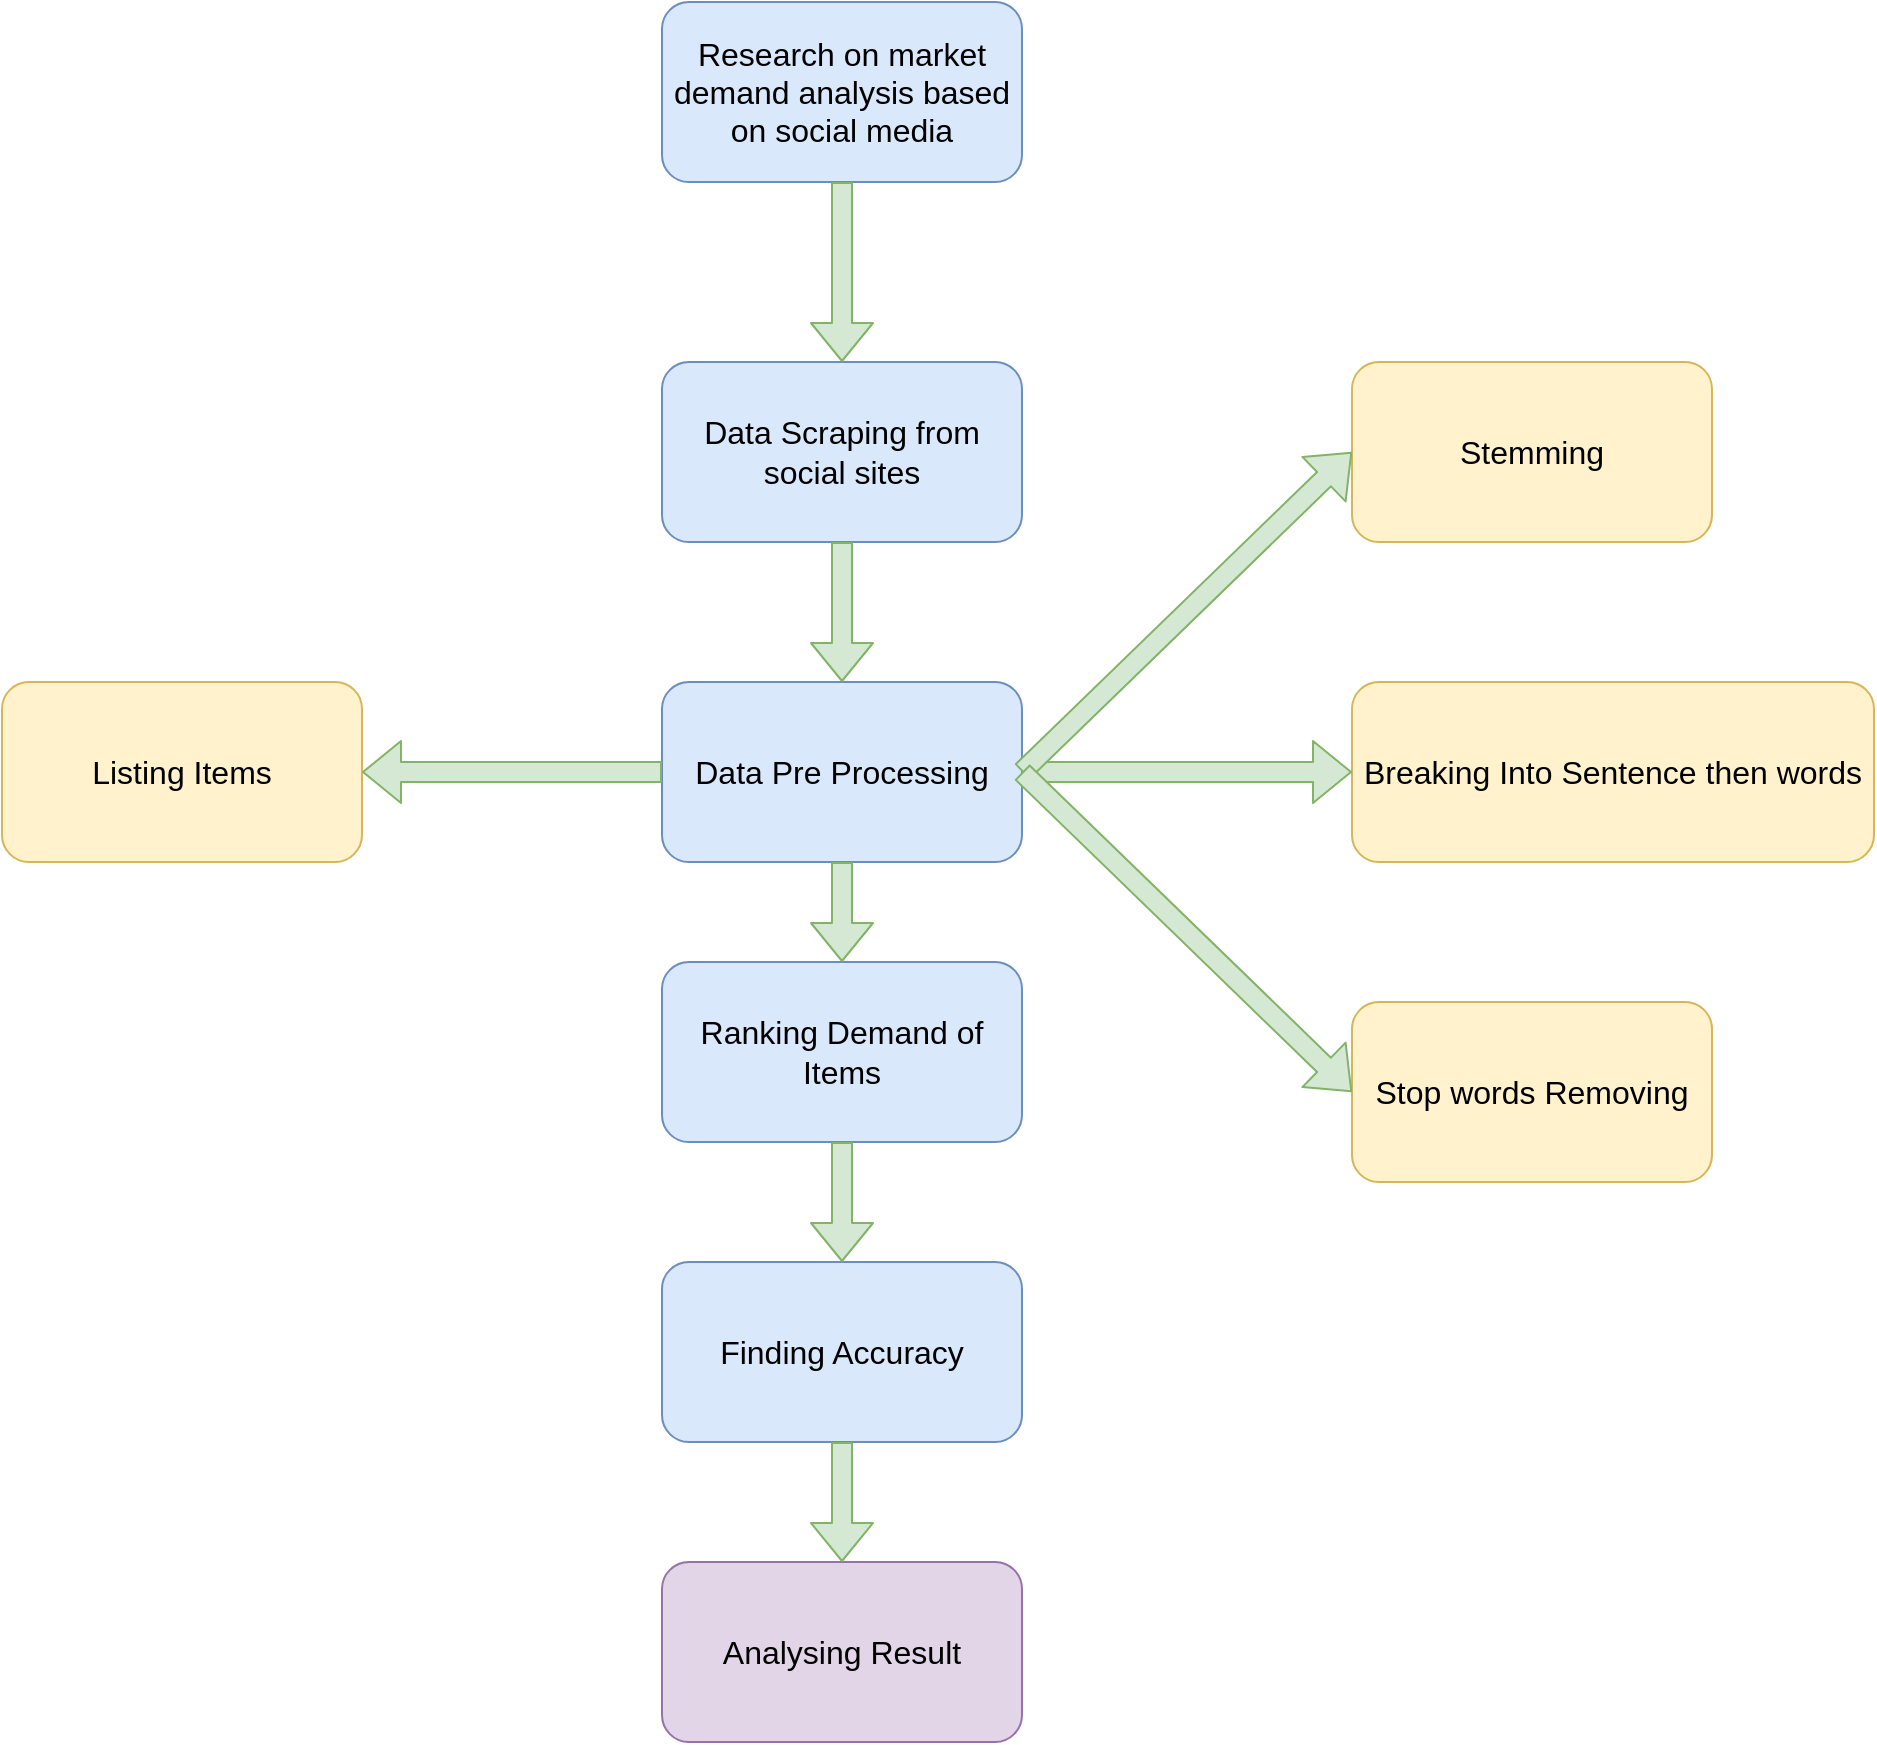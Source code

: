 <mxfile version="14.7.3" type="github">
  <diagram id="trqVNNFKbE0rPMfZ6qYy" name="Page-1">
    <mxGraphModel dx="1673" dy="934" grid="0" gridSize="10" guides="1" tooltips="1" connect="1" arrows="1" fold="1" page="1" pageScale="1" pageWidth="3300" pageHeight="4681" math="0" shadow="0">
      <root>
        <mxCell id="0" />
        <mxCell id="1" parent="0" />
        <mxCell id="bYEkVhQBBidk0pvIF7Lq-2" value="&lt;font style=&quot;font-size: 16px&quot;&gt;Research on market&lt;br&gt;demand analysis based on social media&lt;/font&gt;" style="rounded=1;whiteSpace=wrap;html=1;fillColor=#dae8fc;strokeColor=#6c8ebf;" vertex="1" parent="1">
          <mxGeometry x="750" y="110" width="180" height="90" as="geometry" />
        </mxCell>
        <mxCell id="bYEkVhQBBidk0pvIF7Lq-3" value="&lt;span style=&quot;font-size: 16px&quot;&gt;Data Scraping from social sites&lt;/span&gt;" style="rounded=1;whiteSpace=wrap;html=1;fillColor=#dae8fc;strokeColor=#6c8ebf;" vertex="1" parent="1">
          <mxGeometry x="750" y="290" width="180" height="90" as="geometry" />
        </mxCell>
        <mxCell id="bYEkVhQBBidk0pvIF7Lq-4" value="&lt;span style=&quot;font-size: 16px&quot;&gt;Stemming&lt;/span&gt;" style="rounded=1;whiteSpace=wrap;html=1;fillColor=#fff2cc;strokeColor=#d6b656;" vertex="1" parent="1">
          <mxGeometry x="1095" y="290" width="180" height="90" as="geometry" />
        </mxCell>
        <mxCell id="bYEkVhQBBidk0pvIF7Lq-5" value="&lt;span style=&quot;font-size: 16px&quot;&gt;Data Pre Processing&lt;/span&gt;" style="rounded=1;whiteSpace=wrap;html=1;fillColor=#dae8fc;strokeColor=#6c8ebf;" vertex="1" parent="1">
          <mxGeometry x="750" y="450" width="180" height="90" as="geometry" />
        </mxCell>
        <mxCell id="bYEkVhQBBidk0pvIF7Lq-6" value="&lt;span style=&quot;font-size: 16px&quot;&gt;Breaking Into Sentence then words&lt;/span&gt;" style="rounded=1;whiteSpace=wrap;html=1;fillColor=#fff2cc;strokeColor=#d6b656;" vertex="1" parent="1">
          <mxGeometry x="1095" y="450" width="261" height="90" as="geometry" />
        </mxCell>
        <mxCell id="bYEkVhQBBidk0pvIF7Lq-8" value="&lt;span style=&quot;font-size: 16px&quot;&gt;Stop words Removing&lt;/span&gt;" style="rounded=1;whiteSpace=wrap;html=1;fillColor=#fff2cc;strokeColor=#d6b656;" vertex="1" parent="1">
          <mxGeometry x="1095" y="610" width="180" height="90" as="geometry" />
        </mxCell>
        <mxCell id="bYEkVhQBBidk0pvIF7Lq-9" value="&lt;span style=&quot;font-size: 16px&quot;&gt;Ranking Demand of Items&lt;/span&gt;" style="rounded=1;whiteSpace=wrap;html=1;fillColor=#dae8fc;strokeColor=#6c8ebf;" vertex="1" parent="1">
          <mxGeometry x="750" y="590" width="180" height="90" as="geometry" />
        </mxCell>
        <mxCell id="bYEkVhQBBidk0pvIF7Lq-10" value="&lt;span style=&quot;font-size: 16px&quot;&gt;Finding Accuracy&lt;/span&gt;" style="rounded=1;whiteSpace=wrap;html=1;fillColor=#dae8fc;strokeColor=#6c8ebf;" vertex="1" parent="1">
          <mxGeometry x="750" y="740" width="180" height="90" as="geometry" />
        </mxCell>
        <mxCell id="bYEkVhQBBidk0pvIF7Lq-11" value="&lt;span style=&quot;font-size: 16px&quot;&gt;Analysing Result&lt;/span&gt;" style="rounded=1;whiteSpace=wrap;html=1;fillColor=#e1d5e7;strokeColor=#9673a6;" vertex="1" parent="1">
          <mxGeometry x="750" y="890" width="180" height="90" as="geometry" />
        </mxCell>
        <mxCell id="bYEkVhQBBidk0pvIF7Lq-12" value="" style="shape=flexArrow;endArrow=classic;html=1;entryX=0.5;entryY=0;entryDx=0;entryDy=0;exitX=0.5;exitY=1;exitDx=0;exitDy=0;fillColor=#d5e8d4;strokeColor=#82b366;" edge="1" parent="1" source="bYEkVhQBBidk0pvIF7Lq-2" target="bYEkVhQBBidk0pvIF7Lq-3">
          <mxGeometry width="50" height="50" relative="1" as="geometry">
            <mxPoint x="833" y="220" as="sourcePoint" />
            <mxPoint x="848" y="270" as="targetPoint" />
          </mxGeometry>
        </mxCell>
        <mxCell id="bYEkVhQBBidk0pvIF7Lq-13" value="" style="shape=flexArrow;endArrow=classic;html=1;entryX=0.5;entryY=0;entryDx=0;entryDy=0;exitX=0.5;exitY=1;exitDx=0;exitDy=0;fillColor=#d5e8d4;strokeColor=#82b366;" edge="1" parent="1" source="bYEkVhQBBidk0pvIF7Lq-3" target="bYEkVhQBBidk0pvIF7Lq-5">
          <mxGeometry width="50" height="50" relative="1" as="geometry">
            <mxPoint x="850" y="210" as="sourcePoint" />
            <mxPoint x="850" y="300" as="targetPoint" />
          </mxGeometry>
        </mxCell>
        <mxCell id="bYEkVhQBBidk0pvIF7Lq-15" value="" style="shape=flexArrow;endArrow=classic;html=1;exitX=1;exitY=0.5;exitDx=0;exitDy=0;entryX=0;entryY=0.5;entryDx=0;entryDy=0;fillColor=#d5e8d4;strokeColor=#82b366;" edge="1" parent="1" source="bYEkVhQBBidk0pvIF7Lq-5" target="bYEkVhQBBidk0pvIF7Lq-6">
          <mxGeometry width="50" height="50" relative="1" as="geometry">
            <mxPoint x="970" y="520" as="sourcePoint" />
            <mxPoint x="1020" y="470" as="targetPoint" />
          </mxGeometry>
        </mxCell>
        <mxCell id="bYEkVhQBBidk0pvIF7Lq-16" value="" style="shape=flexArrow;endArrow=classic;html=1;exitX=1;exitY=0.5;exitDx=0;exitDy=0;entryX=0;entryY=0.5;entryDx=0;entryDy=0;fillColor=#d5e8d4;strokeColor=#82b366;" edge="1" parent="1" source="bYEkVhQBBidk0pvIF7Lq-5" target="bYEkVhQBBidk0pvIF7Lq-4">
          <mxGeometry width="50" height="50" relative="1" as="geometry">
            <mxPoint x="990" y="490" as="sourcePoint" />
            <mxPoint x="1000" y="240" as="targetPoint" />
          </mxGeometry>
        </mxCell>
        <mxCell id="bYEkVhQBBidk0pvIF7Lq-17" value="" style="shape=flexArrow;endArrow=classic;html=1;exitX=1;exitY=0.5;exitDx=0;exitDy=0;entryX=0;entryY=0.5;entryDx=0;entryDy=0;fillColor=#d5e8d4;strokeColor=#82b366;" edge="1" parent="1" source="bYEkVhQBBidk0pvIF7Lq-5" target="bYEkVhQBBidk0pvIF7Lq-8">
          <mxGeometry width="50" height="50" relative="1" as="geometry">
            <mxPoint x="1030" y="610" as="sourcePoint" />
            <mxPoint x="1080" y="560" as="targetPoint" />
          </mxGeometry>
        </mxCell>
        <mxCell id="bYEkVhQBBidk0pvIF7Lq-18" value="&lt;span style=&quot;font-size: 16px&quot;&gt;Listing Items&lt;/span&gt;" style="rounded=1;whiteSpace=wrap;html=1;fillColor=#fff2cc;strokeColor=#d6b656;" vertex="1" parent="1">
          <mxGeometry x="420" y="450" width="180" height="90" as="geometry" />
        </mxCell>
        <mxCell id="bYEkVhQBBidk0pvIF7Lq-19" value="" style="shape=flexArrow;endArrow=classic;html=1;entryX=1;entryY=0.5;entryDx=0;entryDy=0;exitX=0;exitY=0.5;exitDx=0;exitDy=0;fillColor=#d5e8d4;strokeColor=#82b366;" edge="1" parent="1" source="bYEkVhQBBidk0pvIF7Lq-5" target="bYEkVhQBBidk0pvIF7Lq-18">
          <mxGeometry width="50" height="50" relative="1" as="geometry">
            <mxPoint x="770" y="640" as="sourcePoint" />
            <mxPoint x="820" y="590" as="targetPoint" />
          </mxGeometry>
        </mxCell>
        <mxCell id="bYEkVhQBBidk0pvIF7Lq-20" value="" style="shape=flexArrow;endArrow=classic;html=1;exitX=0.5;exitY=1;exitDx=0;exitDy=0;entryX=0.5;entryY=0;entryDx=0;entryDy=0;fillColor=#d5e8d4;strokeColor=#82b366;" edge="1" parent="1" source="bYEkVhQBBidk0pvIF7Lq-5" target="bYEkVhQBBidk0pvIF7Lq-9">
          <mxGeometry width="50" height="50" relative="1" as="geometry">
            <mxPoint x="870" y="610" as="sourcePoint" />
            <mxPoint x="920" y="560" as="targetPoint" />
          </mxGeometry>
        </mxCell>
        <mxCell id="bYEkVhQBBidk0pvIF7Lq-21" value="" style="shape=flexArrow;endArrow=classic;html=1;entryX=0.5;entryY=0;entryDx=0;entryDy=0;exitX=0.5;exitY=1;exitDx=0;exitDy=0;fillColor=#d5e8d4;strokeColor=#82b366;" edge="1" parent="1" source="bYEkVhQBBidk0pvIF7Lq-10" target="bYEkVhQBBidk0pvIF7Lq-11">
          <mxGeometry width="50" height="50" relative="1" as="geometry">
            <mxPoint x="620" y="840" as="sourcePoint" />
            <mxPoint x="670" y="790" as="targetPoint" />
          </mxGeometry>
        </mxCell>
        <mxCell id="bYEkVhQBBidk0pvIF7Lq-22" value="" style="shape=flexArrow;endArrow=classic;html=1;entryX=0.5;entryY=0;entryDx=0;entryDy=0;exitX=0.5;exitY=1;exitDx=0;exitDy=0;fillColor=#d5e8d4;strokeColor=#82b366;" edge="1" parent="1" source="bYEkVhQBBidk0pvIF7Lq-9" target="bYEkVhQBBidk0pvIF7Lq-10">
          <mxGeometry width="50" height="50" relative="1" as="geometry">
            <mxPoint x="500" y="890" as="sourcePoint" />
            <mxPoint x="550" y="840" as="targetPoint" />
          </mxGeometry>
        </mxCell>
      </root>
    </mxGraphModel>
  </diagram>
</mxfile>
